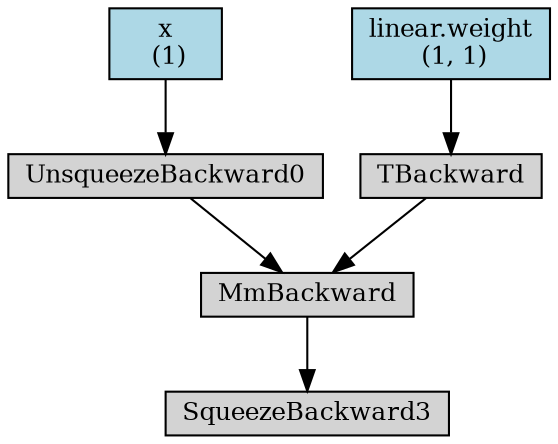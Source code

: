 digraph {
	graph [size="12,12"]
	node [align=left fontsize=12 height=0.2 ranksep=0.1 shape=box style=filled]
	140546454265808 [label=SqueezeBackward3]
	140546454265584 -> 140546454265808
	140546454265584 [label=MmBackward]
	140546454315584 -> 140546454265584
	140546454315584 [label=UnsqueezeBackward0]
	140546454219296 -> 140546454315584
	140546454219296 [label="x
 (1)" fillcolor=lightblue]
	140546454315920 -> 140546454265584
	140546454315920 [label=TBackward]
	140546454220528 -> 140546454315920
	140546454220528 [label="linear.weight
 (1, 1)" fillcolor=lightblue]
}
